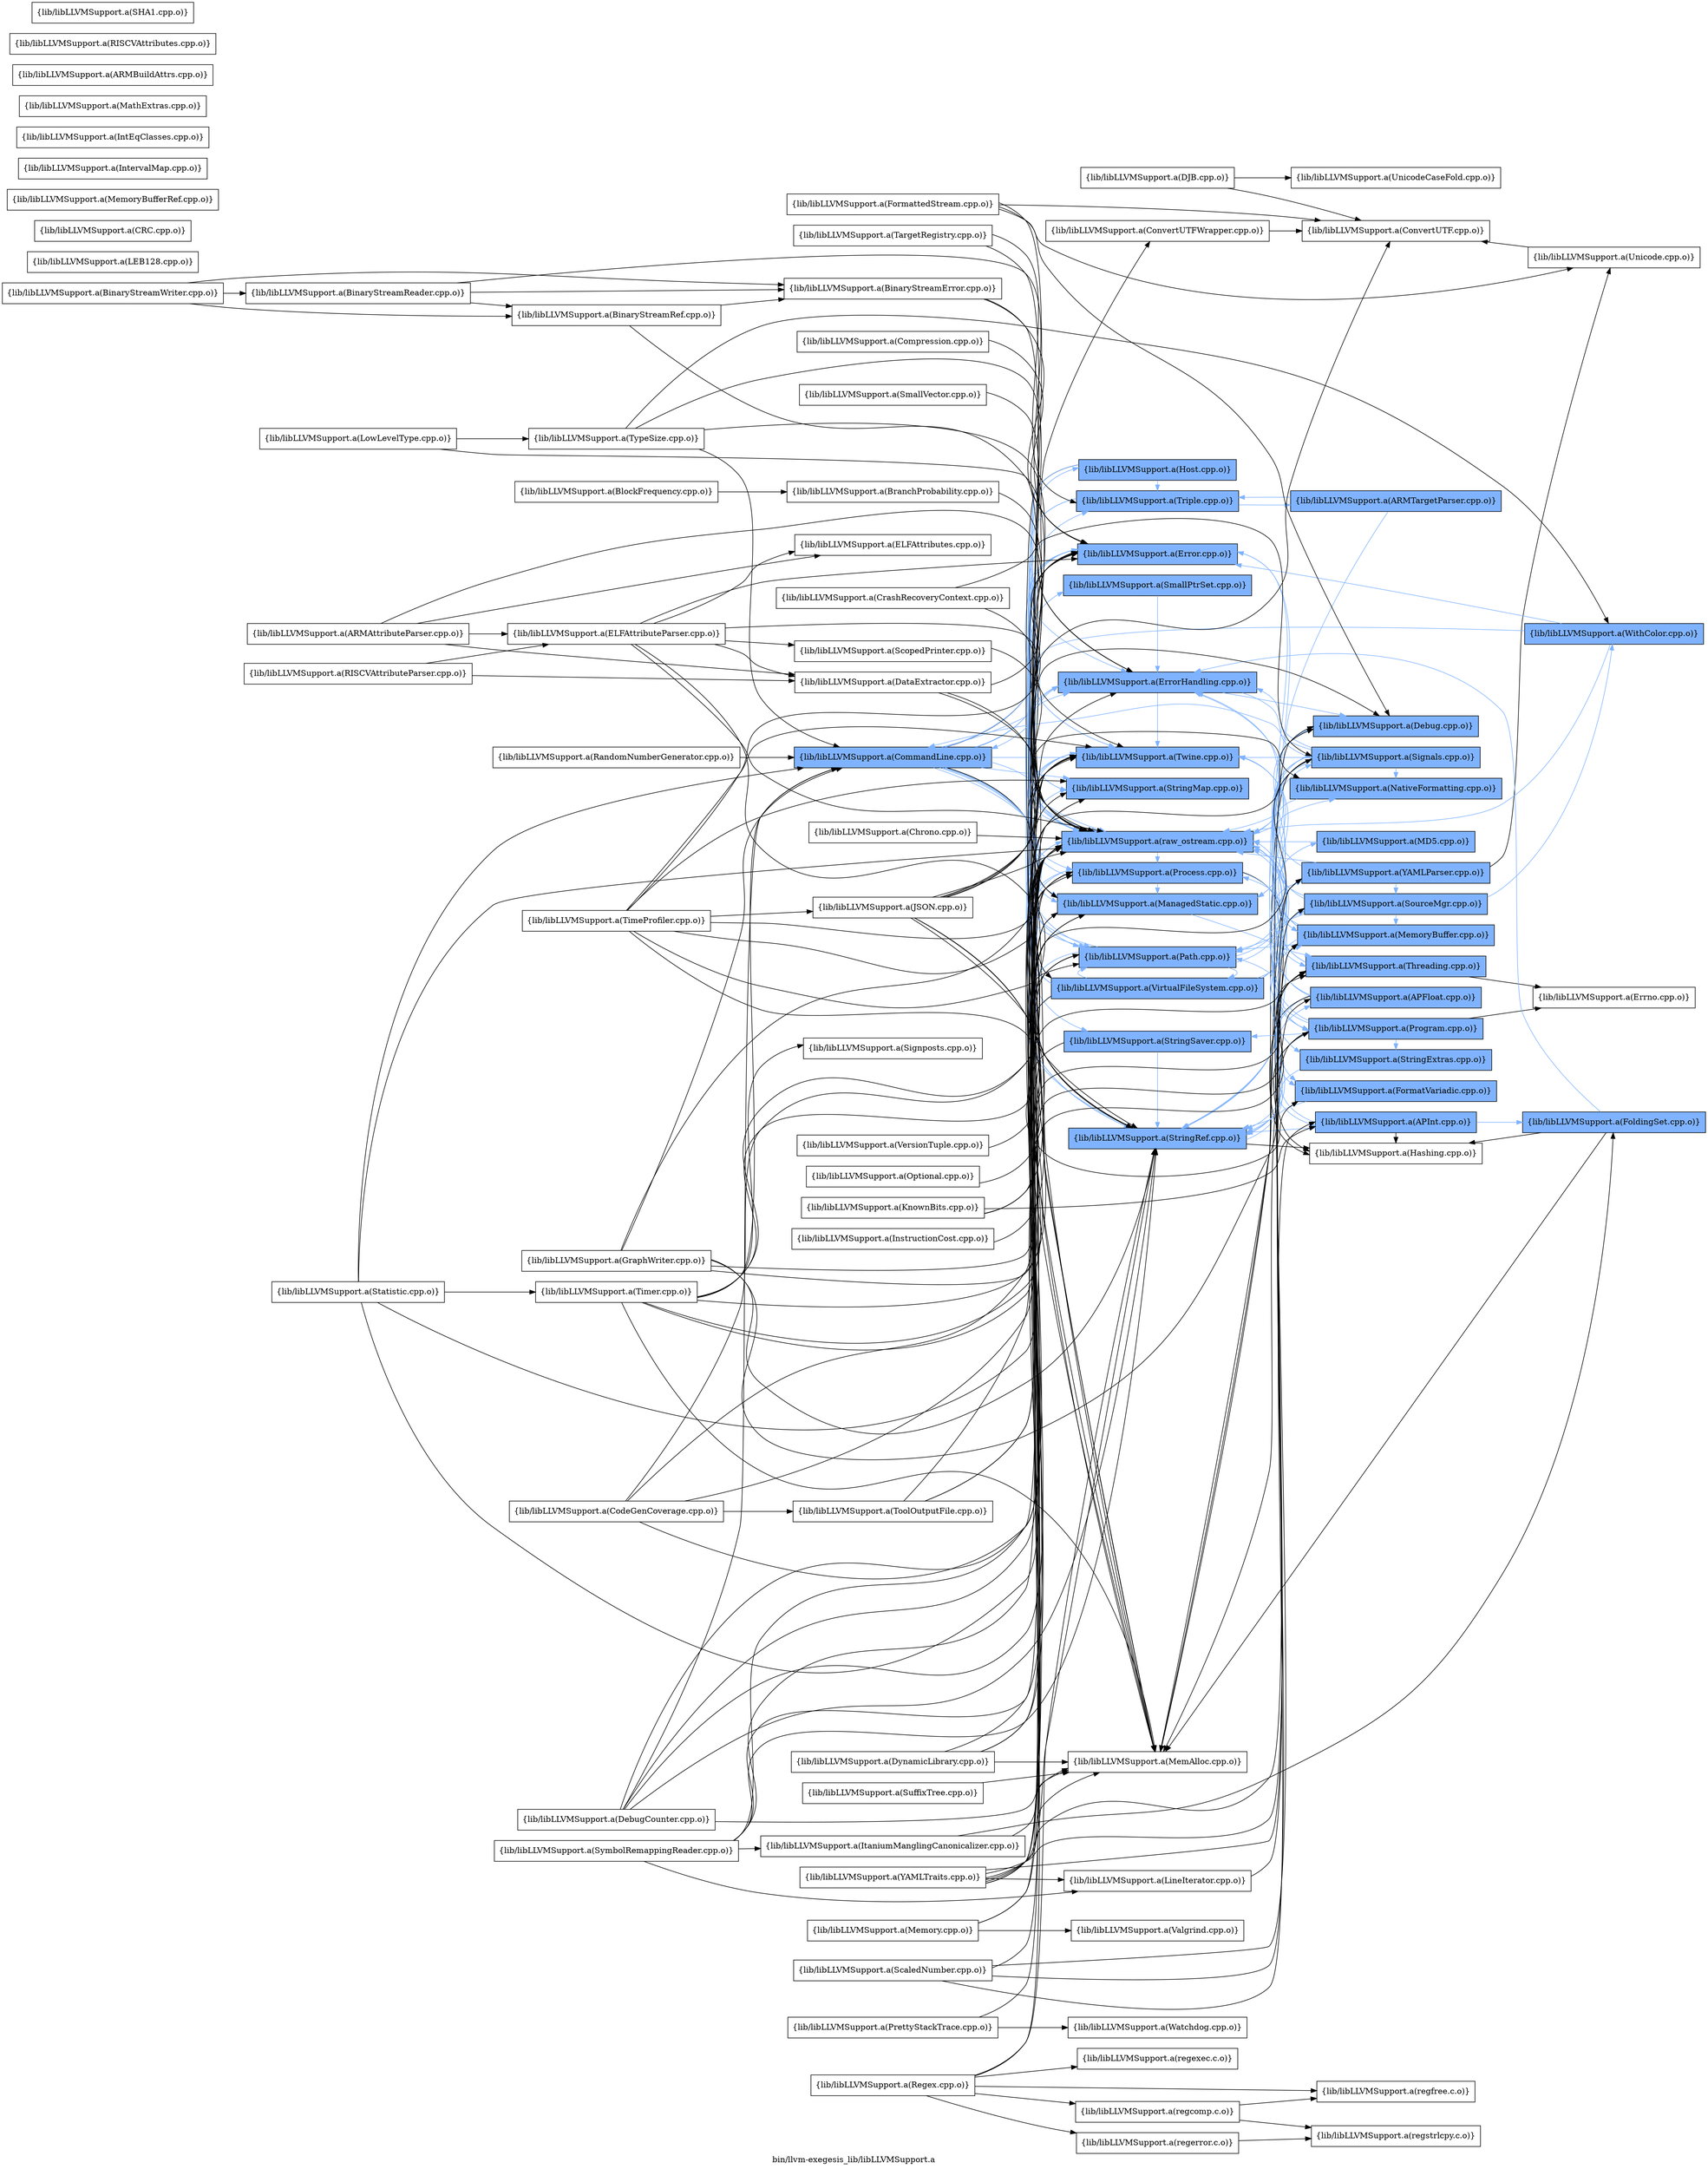 digraph "bin/llvm-exegesis_lib/libLLVMSupport.a" {
	label="bin/llvm-exegesis_lib/libLLVMSupport.a";
	rankdir=LR;
	{ rank=same; Node0x55ae10f936a8;  }
	{ rank=same; Node0x55ae10f89478; Node0x55ae10f9bbc8; Node0x55ae10f9b8f8; Node0x55ae10f9aa98; Node0x55ae10f974d8; Node0x55ae10f9a368; Node0x55ae10f99878; Node0x55ae10f9b858; Node0x55ae10f97528; Node0x55ae10f995f8; Node0x55ae10f9e198; Node0x55ae10f9dab8; Node0x55ae10f9e698; Node0x55ae10f98338; Node0x55ae10f98a68; Node0x55ae10f991e8;  }
	{ rank=same; Node0x55ae10fa3eb8; Node0x55ae10f981f8; Node0x55ae10f97ac8; Node0x55ae10f972a8; Node0x55ae10f9a598; Node0x55ae10f9bc18; Node0x55ae10fa1b18; Node0x55ae10fa2e28; Node0x55ae10f9a2c8; Node0x55ae10f9a048; Node0x55ae10f9f688; Node0x55ae10fa07b8; Node0x55ae10fa00d8; Node0x55ae10fa1708; Node0x55ae10f8a558; Node0x55ae10fa5808;  }
	{ rank=same; Node0x55ae10f936a8;  }
	{ rank=same; Node0x55ae10f89478; Node0x55ae10f9bbc8; Node0x55ae10f9b8f8; Node0x55ae10f9aa98; Node0x55ae10f974d8; Node0x55ae10f9a368; Node0x55ae10f99878; Node0x55ae10f9b858; Node0x55ae10f97528; Node0x55ae10f995f8; Node0x55ae10f9e198; Node0x55ae10f9dab8; Node0x55ae10f9e698; Node0x55ae10f98338; Node0x55ae10f98a68; Node0x55ae10f991e8;  }
	{ rank=same; Node0x55ae10fa3eb8; Node0x55ae10f981f8; Node0x55ae10f97ac8; Node0x55ae10f972a8; Node0x55ae10f9a598; Node0x55ae10f9bc18; Node0x55ae10fa1b18; Node0x55ae10fa2e28; Node0x55ae10f9a2c8; Node0x55ae10f9a048; Node0x55ae10f9f688; Node0x55ae10fa07b8; Node0x55ae10fa00d8; Node0x55ae10fa1708; Node0x55ae10f8a558; Node0x55ae10fa5808;  }

	Node0x55ae10f936a8 [shape=record,shape=box,group=1,style=filled,fillcolor="0.600000 0.5 1",label="{lib/libLLVMSupport.a(CommandLine.cpp.o)}"];
	Node0x55ae10f936a8 -> Node0x55ae10f89478[color="0.600000 0.5 1"];
	Node0x55ae10f936a8 -> Node0x55ae10f9bbc8[color="0.600000 0.5 1"];
	Node0x55ae10f936a8 -> Node0x55ae10f9b8f8[color="0.600000 0.5 1"];
	Node0x55ae10f936a8 -> Node0x55ae10f9aa98[color="0.600000 0.5 1"];
	Node0x55ae10f936a8 -> Node0x55ae10f974d8[color="0.600000 0.5 1"];
	Node0x55ae10f936a8 -> Node0x55ae10f9a368;
	Node0x55ae10f936a8 -> Node0x55ae10f99878[color="0.600000 0.5 1"];
	Node0x55ae10f936a8 -> Node0x55ae10f9b858[color="0.600000 0.5 1"];
	Node0x55ae10f936a8 -> Node0x55ae10f97528[color="0.600000 0.5 1"];
	Node0x55ae10f936a8 -> Node0x55ae10f995f8;
	Node0x55ae10f936a8 -> Node0x55ae10f9e198[color="0.600000 0.5 1"];
	Node0x55ae10f936a8 -> Node0x55ae10f9dab8[color="0.600000 0.5 1"];
	Node0x55ae10f936a8 -> Node0x55ae10f9e698[color="0.600000 0.5 1"];
	Node0x55ae10f936a8 -> Node0x55ae10f98338[color="0.600000 0.5 1"];
	Node0x55ae10f936a8 -> Node0x55ae10f98a68[color="0.600000 0.5 1"];
	Node0x55ae10f936a8 -> Node0x55ae10f991e8[color="0.600000 0.5 1"];
	Node0x55ae10f99878 [shape=record,shape=box,group=1,style=filled,fillcolor="0.600000 0.5 1",label="{lib/libLLVMSupport.a(Error.cpp.o)}"];
	Node0x55ae10f99878 -> Node0x55ae10f9b858[color="0.600000 0.5 1"];
	Node0x55ae10f99878 -> Node0x55ae10f97528[color="0.600000 0.5 1"];
	Node0x55ae10f99878 -> Node0x55ae10f9e198[color="0.600000 0.5 1"];
	Node0x55ae10f99878 -> Node0x55ae10f9e698[color="0.600000 0.5 1"];
	Node0x55ae10f995f8 [shape=record,shape=box,group=0,label="{lib/libLLVMSupport.a(MemAlloc.cpp.o)}"];
	Node0x55ae10f9e198 [shape=record,shape=box,group=1,style=filled,fillcolor="0.600000 0.5 1",label="{lib/libLLVMSupport.a(Twine.cpp.o)}"];
	Node0x55ae10f9e198 -> Node0x55ae10f9e698[color="0.600000 0.5 1"];
	Node0x55ae10f9e698 [shape=record,shape=box,group=1,style=filled,fillcolor="0.600000 0.5 1",label="{lib/libLLVMSupport.a(raw_ostream.cpp.o)}"];
	Node0x55ae10f9e698 -> Node0x55ae10f99878[color="0.600000 0.5 1"];
	Node0x55ae10f9e698 -> Node0x55ae10f9b858[color="0.600000 0.5 1"];
	Node0x55ae10f9e698 -> Node0x55ae10f9e198[color="0.600000 0.5 1"];
	Node0x55ae10f9e698 -> Node0x55ae10fa07b8[color="0.600000 0.5 1"];
	Node0x55ae10f9e698 -> Node0x55ae10fa00d8[color="0.600000 0.5 1"];
	Node0x55ae10f9e698 -> Node0x55ae10f98a68[color="0.600000 0.5 1"];
	Node0x55ae10f9e698 -> Node0x55ae10f991e8[color="0.600000 0.5 1"];
	Node0x55ae10f9e698 -> Node0x55ae10fa1708[color="0.600000 0.5 1"];
	Node0x55ae10fa2838 [shape=record,shape=box,group=0,label="{lib/libLLVMSupport.a(TargetRegistry.cpp.o)}"];
	Node0x55ae10fa2838 -> Node0x55ae10f974d8;
	Node0x55ae10fa2838 -> Node0x55ae10f9e698;
	Node0x55ae10f8a558 [shape=record,shape=box,group=1,style=filled,fillcolor="0.600000 0.5 1",label="{lib/libLLVMSupport.a(MD5.cpp.o)}"];
	Node0x55ae10f8a558 -> Node0x55ae10f9e698[color="0.600000 0.5 1"];
	Node0x55ae10f9a2c8 [shape=record,shape=box,group=1,style=filled,fillcolor="0.600000 0.5 1",label="{lib/libLLVMSupport.a(SourceMgr.cpp.o)}"];
	Node0x55ae10f9a2c8 -> Node0x55ae10f9a048[color="0.600000 0.5 1"];
	Node0x55ae10f9a2c8 -> Node0x55ae10f9aa98[color="0.600000 0.5 1"];
	Node0x55ae10f9a2c8 -> Node0x55ae10f9e198[color="0.600000 0.5 1"];
	Node0x55ae10f9a2c8 -> Node0x55ae10f9d388[color="0.600000 0.5 1"];
	Node0x55ae10f9a2c8 -> Node0x55ae10f9e698[color="0.600000 0.5 1"];
	Node0x55ae10f9a2c8 -> Node0x55ae10f98a68[color="0.600000 0.5 1"];
	Node0x55ae10f9bbc8 [shape=record,shape=box,group=1,style=filled,fillcolor="0.600000 0.5 1",label="{lib/libLLVMSupport.a(StringMap.cpp.o)}"];
	Node0x55ae10f9bbc8 -> Node0x55ae10f9b858[color="0.600000 0.5 1"];
	Node0x55ae10f9aa98 [shape=record,shape=box,group=1,style=filled,fillcolor="0.600000 0.5 1",label="{lib/libLLVMSupport.a(StringRef.cpp.o)}"];
	Node0x55ae10f9aa98 -> Node0x55ae10fa3eb8[color="0.600000 0.5 1"];
	Node0x55ae10f9aa98 -> Node0x55ae10f981f8[color="0.600000 0.5 1"];
	Node0x55ae10f9aa98 -> Node0x55ae10f99878[color="0.600000 0.5 1"];
	Node0x55ae10f9aa98 -> Node0x55ae10f97ac8;
	Node0x55ae10f9b858 [shape=record,shape=box,group=1,style=filled,fillcolor="0.600000 0.5 1",label="{lib/libLLVMSupport.a(ErrorHandling.cpp.o)}"];
	Node0x55ae10f9b858 -> Node0x55ae10f9bc18[color="0.600000 0.5 1"];
	Node0x55ae10f9b858 -> Node0x55ae10f9e198[color="0.600000 0.5 1"];
	Node0x55ae10f9b858 -> Node0x55ae10f9e698[color="0.600000 0.5 1"];
	Node0x55ae10f9b858 -> Node0x55ae10fa1b18[color="0.600000 0.5 1"];
	Node0x55ae10f98a68 [shape=record,shape=box,group=1,style=filled,fillcolor="0.600000 0.5 1",label="{lib/libLLVMSupport.a(Path.cpp.o)}"];
	Node0x55ae10f98a68 -> Node0x55ae10f8a558[color="0.600000 0.5 1"];
	Node0x55ae10f98a68 -> Node0x55ae10f9aa98[color="0.600000 0.5 1"];
	Node0x55ae10f98a68 -> Node0x55ae10f99878[color="0.600000 0.5 1"];
	Node0x55ae10f98a68 -> Node0x55ae10f9e198[color="0.600000 0.5 1"];
	Node0x55ae10f98a68 -> Node0x55ae10f9dab8[color="0.600000 0.5 1"];
	Node0x55ae10f98a68 -> Node0x55ae10f991e8[color="0.600000 0.5 1"];
	Node0x55ae10f98a68 -> Node0x55ae10fa1b18[color="0.600000 0.5 1"];
	Node0x55ae10fa1b18 [shape=record,shape=box,group=1,style=filled,fillcolor="0.600000 0.5 1",label="{lib/libLLVMSupport.a(Signals.cpp.o)}"];
	Node0x55ae10fa1b18 -> Node0x55ae10f9a048[color="0.600000 0.5 1"];
	Node0x55ae10fa1b18 -> Node0x55ae10f9aa98[color="0.600000 0.5 1"];
	Node0x55ae10fa1b18 -> Node0x55ae10f936a8[color="0.600000 0.5 1"];
	Node0x55ae10fa1b18 -> Node0x55ae10f9b858[color="0.600000 0.5 1"];
	Node0x55ae10fa1b18 -> Node0x55ae10f97528[color="0.600000 0.5 1"];
	Node0x55ae10fa1b18 -> Node0x55ae10f995f8;
	Node0x55ae10fa1b18 -> Node0x55ae10f9e198[color="0.600000 0.5 1"];
	Node0x55ae10fa1b18 -> Node0x55ae10f9e698[color="0.600000 0.5 1"];
	Node0x55ae10fa1b18 -> Node0x55ae10fa07b8[color="0.600000 0.5 1"];
	Node0x55ae10fa1b18 -> Node0x55ae10fa00d8[color="0.600000 0.5 1"];
	Node0x55ae10fa1b18 -> Node0x55ae10f98a68[color="0.600000 0.5 1"];
	Node0x55ae10fa1b18 -> Node0x55ae10fa1708[color="0.600000 0.5 1"];
	Node0x55ae10fa1b18 -> Node0x55ae10fa2e28[color="0.600000 0.5 1"];
	Node0x55ae10f97ac8 [shape=record,shape=box,group=0,label="{lib/libLLVMSupport.a(Hashing.cpp.o)}"];
	Node0x55ae10f97348 [shape=record,shape=box,group=0,label="{lib/libLLVMSupport.a(LEB128.cpp.o)}"];
	Node0x55ae10f89478 [shape=record,shape=box,group=1,style=filled,fillcolor="0.600000 0.5 1",label="{lib/libLLVMSupport.a(SmallPtrSet.cpp.o)}"];
	Node0x55ae10f89478 -> Node0x55ae10f9b858[color="0.600000 0.5 1"];
	Node0x55ae10f974d8 [shape=record,shape=box,group=1,style=filled,fillcolor="0.600000 0.5 1",label="{lib/libLLVMSupport.a(Triple.cpp.o)}"];
	Node0x55ae10f974d8 -> Node0x55ae10f9aa98[color="0.600000 0.5 1"];
	Node0x55ae10f974d8 -> Node0x55ae10f972a8[color="0.600000 0.5 1"];
	Node0x55ae10f974d8 -> Node0x55ae10f9e198[color="0.600000 0.5 1"];
	Node0x55ae10fa3eb8 [shape=record,shape=box,group=1,style=filled,fillcolor="0.600000 0.5 1",label="{lib/libLLVMSupport.a(APInt.cpp.o)}"];
	Node0x55ae10fa3eb8 -> Node0x55ae10f9b448[color="0.600000 0.5 1"];
	Node0x55ae10fa3eb8 -> Node0x55ae10f97ac8;
	Node0x55ae10fa3eb8 -> Node0x55ae10f9e698[color="0.600000 0.5 1"];
	Node0x55ae10f9b448 [shape=record,shape=box,group=1,style=filled,fillcolor="0.600000 0.5 1",label="{lib/libLLVMSupport.a(FoldingSet.cpp.o)}"];
	Node0x55ae10f9b448 -> Node0x55ae10f9b858[color="0.600000 0.5 1"];
	Node0x55ae10f9b448 -> Node0x55ae10f97ac8;
	Node0x55ae10f9b448 -> Node0x55ae10f995f8;
	Node0x55ae10f9b8f8 [shape=record,shape=box,group=1,style=filled,fillcolor="0.600000 0.5 1",label="{lib/libLLVMSupport.a(StringSaver.cpp.o)}"];
	Node0x55ae10f9b8f8 -> Node0x55ae10f9aa98[color="0.600000 0.5 1"];
	Node0x55ae10f9b8f8 -> Node0x55ae10f995f8;
	Node0x55ae10f9a368 [shape=record,shape=box,group=0,label="{lib/libLLVMSupport.a(ConvertUTFWrapper.cpp.o)}"];
	Node0x55ae10f9a368 -> Node0x55ae10f9a598;
	Node0x55ae10f97528 [shape=record,shape=box,group=1,style=filled,fillcolor="0.600000 0.5 1",label="{lib/libLLVMSupport.a(ManagedStatic.cpp.o)}"];
	Node0x55ae10f97528 -> Node0x55ae10fa2e28[color="0.600000 0.5 1"];
	Node0x55ae10f9dab8 [shape=record,shape=box,group=1,style=filled,fillcolor="0.600000 0.5 1",label="{lib/libLLVMSupport.a(VirtualFileSystem.cpp.o)}"];
	Node0x55ae10f9dab8 -> Node0x55ae10f9a2c8[color="0.600000 0.5 1"];
	Node0x55ae10f9dab8 -> Node0x55ae10f9a048[color="0.600000 0.5 1"];
	Node0x55ae10f9dab8 -> Node0x55ae10f9bbc8[color="0.600000 0.5 1"];
	Node0x55ae10f9dab8 -> Node0x55ae10f9aa98[color="0.600000 0.5 1"];
	Node0x55ae10f9dab8 -> Node0x55ae10f99878[color="0.600000 0.5 1"];
	Node0x55ae10f9dab8 -> Node0x55ae10f995f8;
	Node0x55ae10f9dab8 -> Node0x55ae10f9e198[color="0.600000 0.5 1"];
	Node0x55ae10f9dab8 -> Node0x55ae10f9f688[color="0.600000 0.5 1"];
	Node0x55ae10f9dab8 -> Node0x55ae10f9e698[color="0.600000 0.5 1"];
	Node0x55ae10f9dab8 -> Node0x55ae10f98a68[color="0.600000 0.5 1"];
	Node0x55ae10f98338 [shape=record,shape=box,group=1,style=filled,fillcolor="0.600000 0.5 1",label="{lib/libLLVMSupport.a(Host.cpp.o)}"];
	Node0x55ae10f98338 -> Node0x55ae10f9bbc8[color="0.600000 0.5 1"];
	Node0x55ae10f98338 -> Node0x55ae10f9aa98[color="0.600000 0.5 1"];
	Node0x55ae10f98338 -> Node0x55ae10f974d8[color="0.600000 0.5 1"];
	Node0x55ae10f98338 -> Node0x55ae10f995f8;
	Node0x55ae10f98338 -> Node0x55ae10f9e698[color="0.600000 0.5 1"];
	Node0x55ae10f991e8 [shape=record,shape=box,group=1,style=filled,fillcolor="0.600000 0.5 1",label="{lib/libLLVMSupport.a(Process.cpp.o)}"];
	Node0x55ae10f991e8 -> Node0x55ae10f99878[color="0.600000 0.5 1"];
	Node0x55ae10f991e8 -> Node0x55ae10f97ac8;
	Node0x55ae10f991e8 -> Node0x55ae10f97528[color="0.600000 0.5 1"];
	Node0x55ae10f991e8 -> Node0x55ae10f98a68[color="0.600000 0.5 1"];
	Node0x55ae10f991e8 -> Node0x55ae10fa5808[color="0.600000 0.5 1"];
	Node0x55ae10f9a598 [shape=record,shape=box,group=0,label="{lib/libLLVMSupport.a(ConvertUTF.cpp.o)}"];
	Node0x55ae10f9bc18 [shape=record,shape=box,group=1,style=filled,fillcolor="0.600000 0.5 1",label="{lib/libLLVMSupport.a(Debug.cpp.o)}"];
	Node0x55ae10f9bc18 -> Node0x55ae10f97528[color="0.600000 0.5 1"];
	Node0x55ae10f9bc18 -> Node0x55ae10f9e698[color="0.600000 0.5 1"];
	Node0x55ae10fa2e28 [shape=record,shape=box,group=1,style=filled,fillcolor="0.600000 0.5 1",label="{lib/libLLVMSupport.a(Threading.cpp.o)}"];
	Node0x55ae10fa2e28 -> Node0x55ae10f9aa98[color="0.600000 0.5 1"];
	Node0x55ae10fa2e28 -> Node0x55ae10f9b858[color="0.600000 0.5 1"];
	Node0x55ae10fa2e28 -> Node0x55ae10f995f8;
	Node0x55ae10fa2e28 -> Node0x55ae10f9e198[color="0.600000 0.5 1"];
	Node0x55ae10fa2e28 -> Node0x55ae10fa0f38;
	Node0x55ae10f9a5e8 [shape=record,shape=box,group=0,label="{lib/libLLVMSupport.a(SmallVector.cpp.o)}"];
	Node0x55ae10f9a5e8 -> Node0x55ae10f9b858;
	Node0x55ae10f9a048 [shape=record,shape=box,group=1,style=filled,fillcolor="0.600000 0.5 1",label="{lib/libLLVMSupport.a(MemoryBuffer.cpp.o)}"];
	Node0x55ae10f9a048 -> Node0x55ae10f99878[color="0.600000 0.5 1"];
	Node0x55ae10f9a048 -> Node0x55ae10f9e198[color="0.600000 0.5 1"];
	Node0x55ae10f9a048 -> Node0x55ae10f98a68[color="0.600000 0.5 1"];
	Node0x55ae10f9a048 -> Node0x55ae10f991e8[color="0.600000 0.5 1"];
	Node0x55ae10f9a048 -> Node0x55ae10fa1708[color="0.600000 0.5 1"];
	Node0x55ae10f9d388 [shape=record,shape=box,group=1,style=filled,fillcolor="0.600000 0.5 1",label="{lib/libLLVMSupport.a(WithColor.cpp.o)}"];
	Node0x55ae10f9d388 -> Node0x55ae10f936a8[color="0.600000 0.5 1"];
	Node0x55ae10f9d388 -> Node0x55ae10f99878[color="0.600000 0.5 1"];
	Node0x55ae10f9d388 -> Node0x55ae10f9e698[color="0.600000 0.5 1"];
	Node0x55ae10fa1708 [shape=record,shape=box,group=1,style=filled,fillcolor="0.600000 0.5 1",label="{lib/libLLVMSupport.a(Program.cpp.o)}"];
	Node0x55ae10fa1708 -> Node0x55ae10f9b8f8[color="0.600000 0.5 1"];
	Node0x55ae10fa1708 -> Node0x55ae10f9aa98[color="0.600000 0.5 1"];
	Node0x55ae10fa1708 -> Node0x55ae10f995f8;
	Node0x55ae10fa1708 -> Node0x55ae10f9e698[color="0.600000 0.5 1"];
	Node0x55ae10fa1708 -> Node0x55ae10f98a68[color="0.600000 0.5 1"];
	Node0x55ae10fa1708 -> Node0x55ae10fa5808[color="0.600000 0.5 1"];
	Node0x55ae10fa1708 -> Node0x55ae10fa0f38;
	Node0x55ae10f981f8 [shape=record,shape=box,group=1,style=filled,fillcolor="0.600000 0.5 1",label="{lib/libLLVMSupport.a(APFloat.cpp.o)}"];
	Node0x55ae10f981f8 -> Node0x55ae10fa3eb8[color="0.600000 0.5 1"];
	Node0x55ae10f981f8 -> Node0x55ae10f9aa98[color="0.600000 0.5 1"];
	Node0x55ae10f981f8 -> Node0x55ae10f99878[color="0.600000 0.5 1"];
	Node0x55ae10f981f8 -> Node0x55ae10f97ac8;
	Node0x55ae10f981f8 -> Node0x55ae10f9e698[color="0.600000 0.5 1"];
	Node0x55ae10f972a8 [shape=record,shape=box,group=1,style=filled,fillcolor="0.600000 0.5 1",label="{lib/libLLVMSupport.a(ARMTargetParser.cpp.o)}"];
	Node0x55ae10f972a8 -> Node0x55ae10f9aa98[color="0.600000 0.5 1"];
	Node0x55ae10f972a8 -> Node0x55ae10f974d8[color="0.600000 0.5 1"];
	Node0x55ae10f9f688 [shape=record,shape=box,group=1,style=filled,fillcolor="0.600000 0.5 1",label="{lib/libLLVMSupport.a(YAMLParser.cpp.o)}"];
	Node0x55ae10f9f688 -> Node0x55ae10f9a2c8[color="0.600000 0.5 1"];
	Node0x55ae10f9f688 -> Node0x55ae10f9a048[color="0.600000 0.5 1"];
	Node0x55ae10f9f688 -> Node0x55ae10f9aa98[color="0.600000 0.5 1"];
	Node0x55ae10f9f688 -> Node0x55ae10f9b858[color="0.600000 0.5 1"];
	Node0x55ae10f9f688 -> Node0x55ae10f995f8;
	Node0x55ae10f9f688 -> Node0x55ae10f9ef08;
	Node0x55ae10f9f688 -> Node0x55ae10f9e698[color="0.600000 0.5 1"];
	Node0x55ae10f9ef08 [shape=record,shape=box,group=0,label="{lib/libLLVMSupport.a(Unicode.cpp.o)}"];
	Node0x55ae10f9ef08 -> Node0x55ae10f9a598;
	Node0x55ae10fa07b8 [shape=record,shape=box,group=1,style=filled,fillcolor="0.600000 0.5 1",label="{lib/libLLVMSupport.a(NativeFormatting.cpp.o)}"];
	Node0x55ae10fa07b8 -> Node0x55ae10f9e698[color="0.600000 0.5 1"];
	Node0x55ae10fa00d8 [shape=record,shape=box,group=1,style=filled,fillcolor="0.600000 0.5 1",label="{lib/libLLVMSupport.a(FormatVariadic.cpp.o)}"];
	Node0x55ae10fa00d8 -> Node0x55ae10f9aa98[color="0.600000 0.5 1"];
	Node0x55ae10fa5808 [shape=record,shape=box,group=1,style=filled,fillcolor="0.600000 0.5 1",label="{lib/libLLVMSupport.a(StringExtras.cpp.o)}"];
	Node0x55ae10fa5808 -> Node0x55ae10f9aa98[color="0.600000 0.5 1"];
	Node0x55ae10fa5808 -> Node0x55ae10f9e698[color="0.600000 0.5 1"];
	Node0x55ae10fa4b88 [shape=record,shape=box,group=0,label="{lib/libLLVMSupport.a(CrashRecoveryContext.cpp.o)}"];
	Node0x55ae10fa4b88 -> Node0x55ae10f97528;
	Node0x55ae10fa4b88 -> Node0x55ae10fa1b18;
	Node0x55ae10fa0f38 [shape=record,shape=box,group=0,label="{lib/libLLVMSupport.a(Errno.cpp.o)}"];
	Node0x55ae10f9f908 [shape=record,shape=box,group=0,label="{lib/libLLVMSupport.a(TypeSize.cpp.o)}"];
	Node0x55ae10f9f908 -> Node0x55ae10f936a8;
	Node0x55ae10f9f908 -> Node0x55ae10f9b858;
	Node0x55ae10f9f908 -> Node0x55ae10f9d388;
	Node0x55ae10f9f908 -> Node0x55ae10f9e698;
	Node0x55ae10f8cb28 [shape=record,shape=box,group=0,label="{lib/libLLVMSupport.a(KnownBits.cpp.o)}"];
	Node0x55ae10f8cb28 -> Node0x55ae10fa3eb8;
	Node0x55ae10f8cb28 -> Node0x55ae10f9bc18;
	Node0x55ae10f8cb28 -> Node0x55ae10f9e698;
	Node0x55ae10f9cbb8 [shape=record,shape=box,group=0,label="{lib/libLLVMSupport.a(BranchProbability.cpp.o)}"];
	Node0x55ae10f9cbb8 -> Node0x55ae10f9e698;
	Node0x55ae10f8a508 [shape=record,shape=box,group=0,label="{lib/libLLVMSupport.a(LowLevelType.cpp.o)}"];
	Node0x55ae10f8a508 -> Node0x55ae10f9e698;
	Node0x55ae10f8a508 -> Node0x55ae10f9f908;
	Node0x55ae10f91038 [shape=record,shape=box,group=0,label="{lib/libLLVMSupport.a(CodeGenCoverage.cpp.o)}"];
	Node0x55ae10f91038 -> Node0x55ae10f9e198;
	Node0x55ae10f91038 -> Node0x55ae10f9e698;
	Node0x55ae10f91038 -> Node0x55ae10f991e8;
	Node0x55ae10f91038 -> Node0x55ae10fa2e28;
	Node0x55ae10f91038 -> Node0x55ae10f9b3f8;
	Node0x55ae10f9b3f8 [shape=record,shape=box,group=0,label="{lib/libLLVMSupport.a(ToolOutputFile.cpp.o)}"];
	Node0x55ae10f9b3f8 -> Node0x55ae10f9e698;
	Node0x55ae10f9b3f8 -> Node0x55ae10f98a68;
	Node0x55ae10f9b3f8 -> Node0x55ae10fa1b18;
	Node0x55ae10f93f18 [shape=record,shape=box,group=0,label="{lib/libLLVMSupport.a(GraphWriter.cpp.o)}"];
	Node0x55ae10f93f18 -> Node0x55ae10f9aa98;
	Node0x55ae10f93f18 -> Node0x55ae10f936a8;
	Node0x55ae10f93f18 -> Node0x55ae10f9e198;
	Node0x55ae10f93f18 -> Node0x55ae10f9e698;
	Node0x55ae10f93f18 -> Node0x55ae10f98a68;
	Node0x55ae10f93f18 -> Node0x55ae10fa1708;
	Node0x55ae10f93bf8 [shape=record,shape=box,group=0,label="{lib/libLLVMSupport.a(DynamicLibrary.cpp.o)}"];
	Node0x55ae10f93bf8 -> Node0x55ae10f9bbc8;
	Node0x55ae10f93bf8 -> Node0x55ae10f97528;
	Node0x55ae10f93bf8 -> Node0x55ae10f995f8;
	Node0x55ae10f93bf8 -> Node0x55ae10fa2e28;
	Node0x55ae10f98888 [shape=record,shape=box,group=0,label="{lib/libLLVMSupport.a(Compression.cpp.o)}"];
	Node0x55ae10f98888 -> Node0x55ae10f99878;
	Node0x55ae10f98c98 [shape=record,shape=box,group=0,label="{lib/libLLVMSupport.a(CRC.cpp.o)}"];
	Node0x55ae10fa64d8 [shape=record,shape=box,group=0,label="{lib/libLLVMSupport.a(YAMLTraits.cpp.o)}"];
	Node0x55ae10fa64d8 -> Node0x55ae10f9a2c8;
	Node0x55ae10fa64d8 -> Node0x55ae10f9a048;
	Node0x55ae10fa64d8 -> Node0x55ae10f9bbc8;
	Node0x55ae10fa64d8 -> Node0x55ae10f9aa98;
	Node0x55ae10fa64d8 -> Node0x55ae10f9b858;
	Node0x55ae10fa64d8 -> Node0x55ae10f995f8;
	Node0x55ae10fa64d8 -> Node0x55ae10f9e198;
	Node0x55ae10fa64d8 -> Node0x55ae10f9f688;
	Node0x55ae10fa64d8 -> Node0x55ae10f9e698;
	Node0x55ae10fa64d8 -> Node0x55ae10f91f88;
	Node0x55ae10f92d98 [shape=record,shape=box,group=0,label="{lib/libLLVMSupport.a(MemoryBufferRef.cpp.o)}"];
	Node0x55ae10f91f88 [shape=record,shape=box,group=0,label="{lib/libLLVMSupport.a(LineIterator.cpp.o)}"];
	Node0x55ae10f91f88 -> Node0x55ae10f9a048;
	Node0x55ae10f926b8 [shape=record,shape=box,group=0,label="{lib/libLLVMSupport.a(VersionTuple.cpp.o)}"];
	Node0x55ae10f926b8 -> Node0x55ae10f9e698;
	Node0x55ae10f8e838 [shape=record,shape=box,group=0,label="{lib/libLLVMSupport.a(Timer.cpp.o)}"];
	Node0x55ae10f8e838 -> Node0x55ae10f9bbc8;
	Node0x55ae10f8e838 -> Node0x55ae10f936a8;
	Node0x55ae10f8e838 -> Node0x55ae10f97528;
	Node0x55ae10f8e838 -> Node0x55ae10f995f8;
	Node0x55ae10f8e838 -> Node0x55ae10f9e698;
	Node0x55ae10f8e838 -> Node0x55ae10f991e8;
	Node0x55ae10f8e838 -> Node0x55ae10fa2e28;
	Node0x55ae10f8e838 -> Node0x55ae10f8db18;
	Node0x55ae10f8db18 [shape=record,shape=box,group=0,label="{lib/libLLVMSupport.a(Signposts.cpp.o)}"];
	Node0x55ae10f97168 [shape=record,shape=box,group=0,label="{lib/libLLVMSupport.a(DJB.cpp.o)}"];
	Node0x55ae10f97168 -> Node0x55ae10f9a598;
	Node0x55ae10f97168 -> Node0x55ae10f97398;
	Node0x55ae10f97398 [shape=record,shape=box,group=0,label="{lib/libLLVMSupport.a(UnicodeCaseFold.cpp.o)}"];
	Node0x55ae10f8b4a8 [shape=record,shape=box,group=0,label="{lib/libLLVMSupport.a(BinaryStreamWriter.cpp.o)}"];
	Node0x55ae10f8b4a8 -> Node0x55ae10f8a828;
	Node0x55ae10f8b4a8 -> Node0x55ae10f8aff8;
	Node0x55ae10f8b4a8 -> Node0x55ae10f90408;
	Node0x55ae10f8a828 [shape=record,shape=box,group=0,label="{lib/libLLVMSupport.a(BinaryStreamRef.cpp.o)}"];
	Node0x55ae10f8a828 -> Node0x55ae10f9dab8;
	Node0x55ae10f8a828 -> Node0x55ae10f8aff8;
	Node0x55ae10f8aff8 [shape=record,shape=box,group=0,label="{lib/libLLVMSupport.a(BinaryStreamError.cpp.o)}"];
	Node0x55ae10f8aff8 -> Node0x55ae10f99878;
	Node0x55ae10f8aff8 -> Node0x55ae10f9e698;
	Node0x55ae10f90408 [shape=record,shape=box,group=0,label="{lib/libLLVMSupport.a(BinaryStreamReader.cpp.o)}"];
	Node0x55ae10f90408 -> Node0x55ae10f99878;
	Node0x55ae10f90408 -> Node0x55ae10f8a828;
	Node0x55ae10f90408 -> Node0x55ae10f8aff8;
	Node0x55ae10f88bb8 [shape=record,shape=box,group=0,label="{lib/libLLVMSupport.a(DataExtractor.cpp.o)}"];
	Node0x55ae10f88bb8 -> Node0x55ae10f9aa98;
	Node0x55ae10f88bb8 -> Node0x55ae10f99878;
	Node0x55ae10f88bb8 -> Node0x55ae10f9e698;
	Node0x55ae10f986f8 [shape=record,shape=box,group=0,label="{lib/libLLVMSupport.a(Optional.cpp.o)}"];
	Node0x55ae10f986f8 -> Node0x55ae10f9e698;
	Node0x55ae10f9cc58 [shape=record,shape=box,group=0,label="{lib/libLLVMSupport.a(ScopedPrinter.cpp.o)}"];
	Node0x55ae10f9cc58 -> Node0x55ae10f9e698;
	Node0x55ae10f9c988 [shape=record,shape=box,group=0,label="{lib/libLLVMSupport.a(BlockFrequency.cpp.o)}"];
	Node0x55ae10f9c988 -> Node0x55ae10f9cbb8;
	Node0x55ae10f9eeb8 [shape=record,shape=box,group=0,label="{lib/libLLVMSupport.a(IntervalMap.cpp.o)}"];
	Node0x55ae10f92758 [shape=record,shape=box,group=0,label="{lib/libLLVMSupport.a(Memory.cpp.o)}"];
	Node0x55ae10f92758 -> Node0x55ae10f99878;
	Node0x55ae10f92758 -> Node0x55ae10f991e8;
	Node0x55ae10f92758 -> Node0x55ae10f8a148;
	Node0x55ae10f8a148 [shape=record,shape=box,group=0,label="{lib/libLLVMSupport.a(Valgrind.cpp.o)}"];
	Node0x55ae10f9a098 [shape=record,shape=box,group=0,label="{lib/libLLVMSupport.a(ELFAttributeParser.cpp.o)}"];
	Node0x55ae10f9a098 -> Node0x55ae10f9aa98;
	Node0x55ae10f9a098 -> Node0x55ae10f99878;
	Node0x55ae10f9a098 -> Node0x55ae10f9e198;
	Node0x55ae10f9a098 -> Node0x55ae10f9e698;
	Node0x55ae10f9a098 -> Node0x55ae10f88bb8;
	Node0x55ae10f9a098 -> Node0x55ae10f9cc58;
	Node0x55ae10f9a098 -> Node0x55ae10f99eb8;
	Node0x55ae10f99eb8 [shape=record,shape=box,group=0,label="{lib/libLLVMSupport.a(ELFAttributes.cpp.o)}"];
	Node0x55ae10f8cc68 [shape=record,shape=box,group=0,label="{lib/libLLVMSupport.a(IntEqClasses.cpp.o)}"];
	Node0x55ae10fa53f8 [shape=record,shape=box,group=0,label="{lib/libLLVMSupport.a(MathExtras.cpp.o)}"];
	Node0x55ae10fae458 [shape=record,shape=box,group=0,label="{lib/libLLVMSupport.a(FormattedStream.cpp.o)}"];
	Node0x55ae10fae458 -> Node0x55ae10f9a598;
	Node0x55ae10fae458 -> Node0x55ae10f9bc18;
	Node0x55ae10fae458 -> Node0x55ae10f9ef08;
	Node0x55ae10fae458 -> Node0x55ae10f9e698;
	Node0x55ae10faf4e8 [shape=record,shape=box,group=0,label="{lib/libLLVMSupport.a(ScaledNumber.cpp.o)}"];
	Node0x55ae10faf4e8 -> Node0x55ae10fa3eb8;
	Node0x55ae10faf4e8 -> Node0x55ae10f981f8;
	Node0x55ae10faf4e8 -> Node0x55ae10f9bc18;
	Node0x55ae10faf4e8 -> Node0x55ae10f9e698;
	Node0x55ae10f8a058 [shape=record,shape=box,group=0,label="{lib/libLLVMSupport.a(DebugCounter.cpp.o)}"];
	Node0x55ae10f8a058 -> Node0x55ae10f9aa98;
	Node0x55ae10f8a058 -> Node0x55ae10f936a8;
	Node0x55ae10f8a058 -> Node0x55ae10f9bc18;
	Node0x55ae10f8a058 -> Node0x55ae10f97528;
	Node0x55ae10f8a058 -> Node0x55ae10f995f8;
	Node0x55ae10f8a058 -> Node0x55ae10f9e698;
	Node0x55ae10f8e568 [shape=record,shape=box,group=0,label="{lib/libLLVMSupport.a(SuffixTree.cpp.o)}"];
	Node0x55ae10f8e568 -> Node0x55ae10f995f8;
	Node0x55ae10f9ed28 [shape=record,shape=box,group=0,label="{lib/libLLVMSupport.a(JSON.cpp.o)}"];
	Node0x55ae10f9ed28 -> Node0x55ae10f9aa98;
	Node0x55ae10f9ed28 -> Node0x55ae10f9a598;
	Node0x55ae10f9ed28 -> Node0x55ae10f99878;
	Node0x55ae10f9ed28 -> Node0x55ae10f995f8;
	Node0x55ae10f9ed28 -> Node0x55ae10f9e198;
	Node0x55ae10f9ed28 -> Node0x55ae10f9e698;
	Node0x55ae10f9ed28 -> Node0x55ae10fa07b8;
	Node0x55ae10f9ed28 -> Node0x55ae10fa00d8;
	Node0x55ae10f88528 [shape=record,shape=box,group=0,label="{lib/libLLVMSupport.a(Regex.cpp.o)}"];
	Node0x55ae10f88528 -> Node0x55ae10f9aa98;
	Node0x55ae10f88528 -> Node0x55ae10f9e198;
	Node0x55ae10f88528 -> Node0x55ae10f891a8;
	Node0x55ae10f88528 -> Node0x55ae10f90728;
	Node0x55ae10f88528 -> Node0x55ae10f8ffa8;
	Node0x55ae10f88528 -> Node0x55ae10f8f828;
	Node0x55ae10f891a8 [shape=record,shape=box,group=0,label="{lib/libLLVMSupport.a(regcomp.c.o)}"];
	Node0x55ae10f891a8 -> Node0x55ae10f892e8;
	Node0x55ae10f891a8 -> Node0x55ae10f90728;
	Node0x55ae10f90728 [shape=record,shape=box,group=0,label="{lib/libLLVMSupport.a(regfree.c.o)}"];
	Node0x55ae10f8ffa8 [shape=record,shape=box,group=0,label="{lib/libLLVMSupport.a(regerror.c.o)}"];
	Node0x55ae10f8ffa8 -> Node0x55ae10f892e8;
	Node0x55ae10f8f828 [shape=record,shape=box,group=0,label="{lib/libLLVMSupport.a(regexec.c.o)}"];
	Node0x55ae10f892e8 [shape=record,shape=box,group=0,label="{lib/libLLVMSupport.a(regstrlcpy.c.o)}"];
	Node0x55ae10fa8b48 [shape=record,shape=box,group=0,label="{lib/libLLVMSupport.a(TimeProfiler.cpp.o)}"];
	Node0x55ae10fa8b48 -> Node0x55ae10f9bbc8;
	Node0x55ae10fa8b48 -> Node0x55ae10f99878;
	Node0x55ae10fa8b48 -> Node0x55ae10f995f8;
	Node0x55ae10fa8b48 -> Node0x55ae10f9e198;
	Node0x55ae10fa8b48 -> Node0x55ae10f9e698;
	Node0x55ae10fa8b48 -> Node0x55ae10f98a68;
	Node0x55ae10fa8b48 -> Node0x55ae10f991e8;
	Node0x55ae10fa8b48 -> Node0x55ae10f9ed28;
	Node0x55ae10f968a8 [shape=record,shape=box,group=0,label="{lib/libLLVMSupport.a(PrettyStackTrace.cpp.o)}"];
	Node0x55ae10f968a8 -> Node0x55ae10f9e698;
	Node0x55ae10f968a8 -> Node0x55ae10fa1c08;
	Node0x55ae10fa1c08 [shape=record,shape=box,group=0,label="{lib/libLLVMSupport.a(Watchdog.cpp.o)}"];
	Node0x55ae10fa56c8 [shape=record,shape=box,group=0,label="{lib/libLLVMSupport.a(ItaniumManglingCanonicalizer.cpp.o)}"];
	Node0x55ae10fa56c8 -> Node0x55ae10f9b448;
	Node0x55ae10fa56c8 -> Node0x55ae10f995f8;
	Node0x55ae10f9c438 [shape=record,shape=box,group=0,label="{lib/libLLVMSupport.a(SymbolRemappingReader.cpp.o)}"];
	Node0x55ae10f9c438 -> Node0x55ae10f9aa98;
	Node0x55ae10f9c438 -> Node0x55ae10f99878;
	Node0x55ae10f9c438 -> Node0x55ae10f9e198;
	Node0x55ae10f9c438 -> Node0x55ae10f9e698;
	Node0x55ae10f9c438 -> Node0x55ae10f91f88;
	Node0x55ae10f9c438 -> Node0x55ae10fa56c8;
	Node0x55ae10fa3a58 [shape=record,shape=box,group=0,label="{lib/libLLVMSupport.a(ARMBuildAttrs.cpp.o)}"];
	Node0x55ae10fa4818 [shape=record,shape=box,group=0,label="{lib/libLLVMSupport.a(RISCVAttributes.cpp.o)}"];
	Node0x55ae10fa3d28 [shape=record,shape=box,group=0,label="{lib/libLLVMSupport.a(ARMAttributeParser.cpp.o)}"];
	Node0x55ae10fa3d28 -> Node0x55ae10f9e698;
	Node0x55ae10fa3d28 -> Node0x55ae10f88bb8;
	Node0x55ae10fa3d28 -> Node0x55ae10f9a098;
	Node0x55ae10fa3d28 -> Node0x55ae10f99eb8;
	Node0x55ae10f8bea8 [shape=record,shape=box,group=0,label="{lib/libLLVMSupport.a(RISCVAttributeParser.cpp.o)}"];
	Node0x55ae10f8bea8 -> Node0x55ae10f88bb8;
	Node0x55ae10f8bea8 -> Node0x55ae10f9a098;
	Node0x55ae10fac5b8 [shape=record,shape=box,group=0,label="{lib/libLLVMSupport.a(SHA1.cpp.o)}"];
	Node0x55ae10f9f548 [shape=record,shape=box,group=0,label="{lib/libLLVMSupport.a(InstructionCost.cpp.o)}"];
	Node0x55ae10f9f548 -> Node0x55ae10f9e698;
	Node0x55ae10f94a08 [shape=record,shape=box,group=0,label="{lib/libLLVMSupport.a(Chrono.cpp.o)}"];
	Node0x55ae10f94a08 -> Node0x55ae10f9e698;
	Node0x55ae10f97208 [shape=record,shape=box,group=0,label="{lib/libLLVMSupport.a(RandomNumberGenerator.cpp.o)}"];
	Node0x55ae10f97208 -> Node0x55ae10f936a8;
	Node0x55ae10f98068 [shape=record,shape=box,group=0,label="{lib/libLLVMSupport.a(Statistic.cpp.o)}"];
	Node0x55ae10f98068 -> Node0x55ae10f936a8;
	Node0x55ae10f98068 -> Node0x55ae10f97528;
	Node0x55ae10f98068 -> Node0x55ae10f9e698;
	Node0x55ae10f98068 -> Node0x55ae10fa2e28;
	Node0x55ae10f98068 -> Node0x55ae10f8e838;
}

